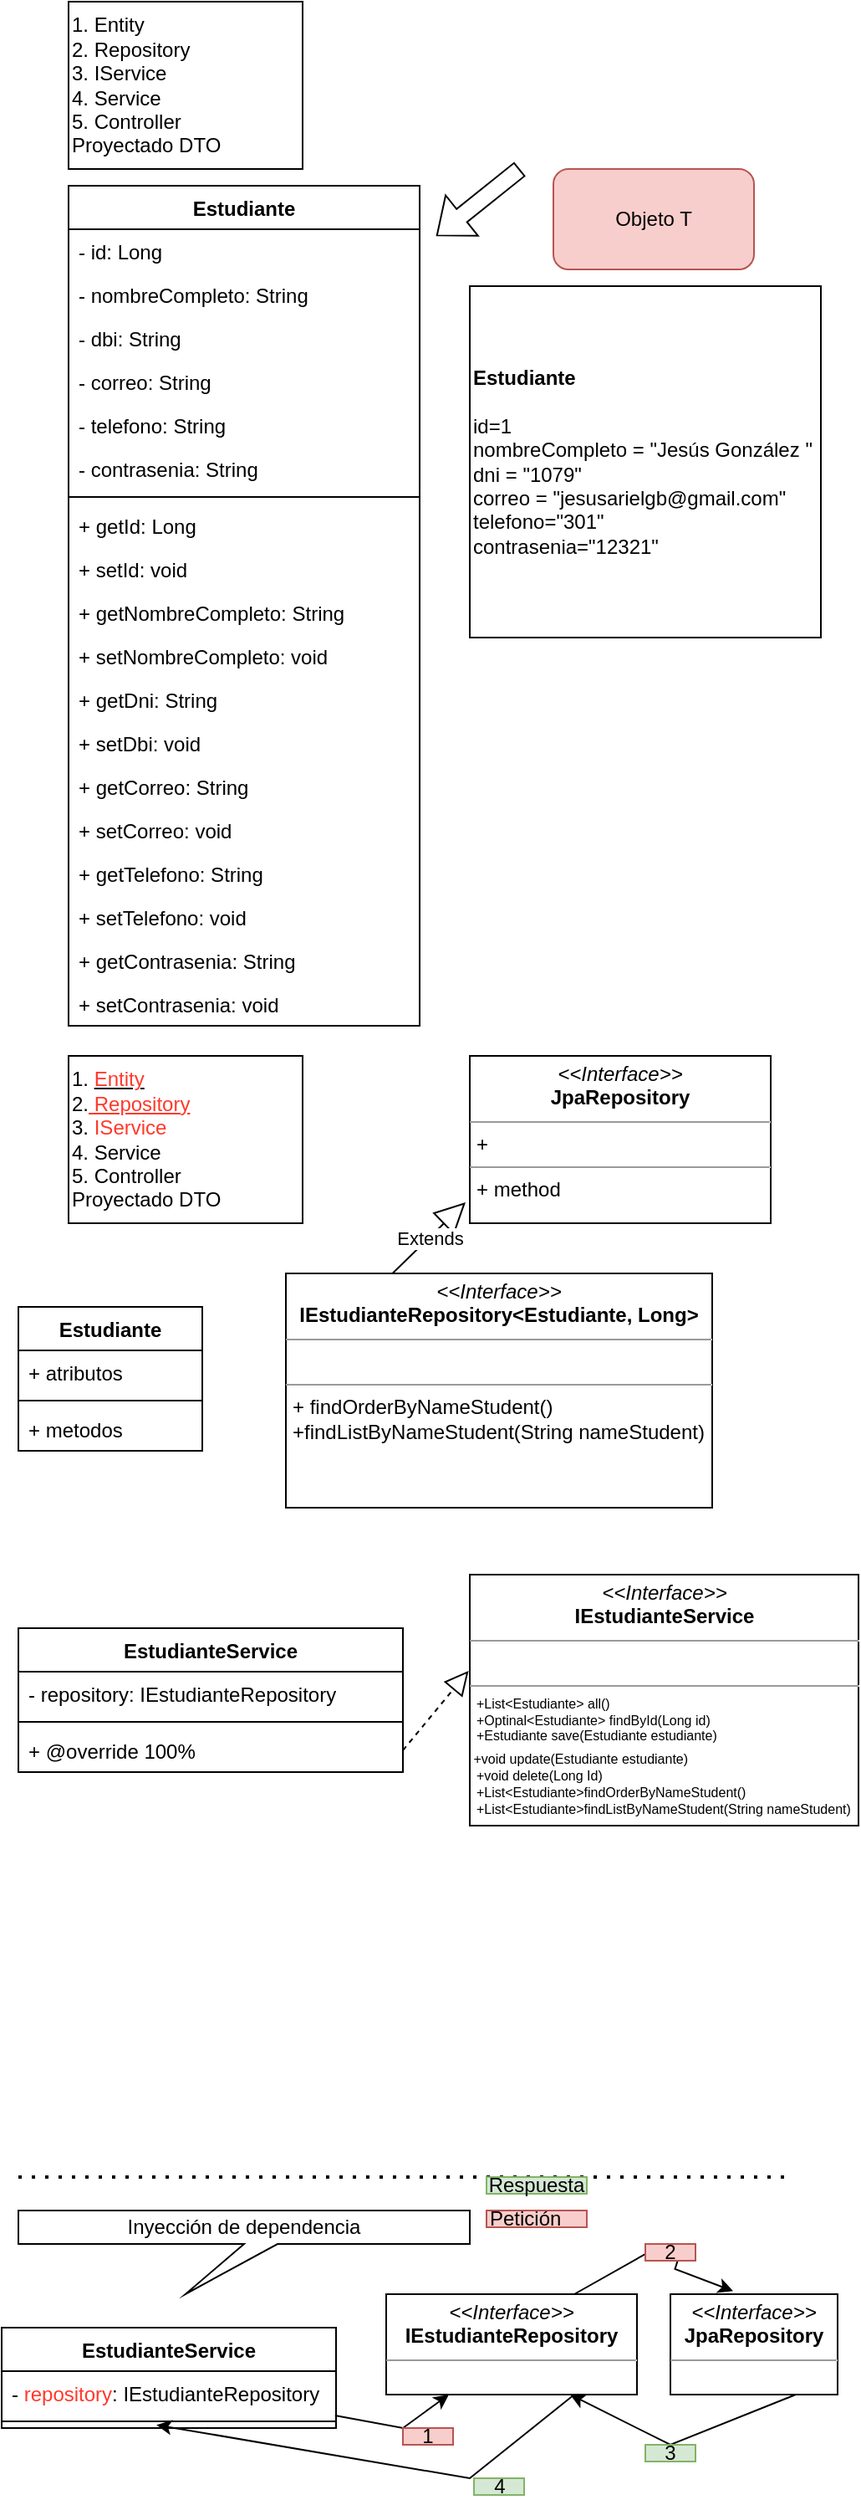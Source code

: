 <mxfile version="21.6.5" type="gitlab">
  <diagram name="Page-1" id="ORN6e6vsE7L94IjtK2jf">
    <mxGraphModel dx="550" dy="305" grid="1" gridSize="10" guides="1" tooltips="1" connect="1" arrows="1" fold="1" page="1" pageScale="1" pageWidth="850" pageHeight="1100" math="0" shadow="0">
      <root>
        <mxCell id="0" />
        <mxCell id="1" parent="0" />
        <mxCell id="o27bqFpd2RSwz15tWxcX-1" value="1. Entity&lt;br&gt;2. Repository&lt;br&gt;3. IService&lt;br&gt;4. Service&lt;br&gt;5. Controller&lt;br&gt;Proyectado DTO" style="rounded=0;whiteSpace=wrap;html=1;align=left;" vertex="1" parent="1">
          <mxGeometry x="50" y="20" width="140" height="100" as="geometry" />
        </mxCell>
        <mxCell id="o27bqFpd2RSwz15tWxcX-3" value="Estudiante" style="swimlane;fontStyle=1;align=center;verticalAlign=top;childLayout=stackLayout;horizontal=1;startSize=26;horizontalStack=0;resizeParent=1;resizeParentMax=0;resizeLast=0;collapsible=1;marginBottom=0;whiteSpace=wrap;html=1;" vertex="1" parent="1">
          <mxGeometry x="50" y="130" width="210" height="502" as="geometry" />
        </mxCell>
        <mxCell id="o27bqFpd2RSwz15tWxcX-4" value="- id: Long" style="text;strokeColor=none;fillColor=none;align=left;verticalAlign=top;spacingLeft=4;spacingRight=4;overflow=hidden;rotatable=0;points=[[0,0.5],[1,0.5]];portConstraint=eastwest;whiteSpace=wrap;html=1;" vertex="1" parent="o27bqFpd2RSwz15tWxcX-3">
          <mxGeometry y="26" width="210" height="26" as="geometry" />
        </mxCell>
        <mxCell id="o27bqFpd2RSwz15tWxcX-11" value="- nombreCompleto: String" style="text;strokeColor=none;fillColor=none;align=left;verticalAlign=top;spacingLeft=4;spacingRight=4;overflow=hidden;rotatable=0;points=[[0,0.5],[1,0.5]];portConstraint=eastwest;whiteSpace=wrap;html=1;" vertex="1" parent="o27bqFpd2RSwz15tWxcX-3">
          <mxGeometry y="52" width="210" height="26" as="geometry" />
        </mxCell>
        <mxCell id="o27bqFpd2RSwz15tWxcX-12" value="- dbi: String" style="text;strokeColor=none;fillColor=none;align=left;verticalAlign=top;spacingLeft=4;spacingRight=4;overflow=hidden;rotatable=0;points=[[0,0.5],[1,0.5]];portConstraint=eastwest;whiteSpace=wrap;html=1;" vertex="1" parent="o27bqFpd2RSwz15tWxcX-3">
          <mxGeometry y="78" width="210" height="26" as="geometry" />
        </mxCell>
        <mxCell id="o27bqFpd2RSwz15tWxcX-13" value="- correo: String" style="text;strokeColor=none;fillColor=none;align=left;verticalAlign=top;spacingLeft=4;spacingRight=4;overflow=hidden;rotatable=0;points=[[0,0.5],[1,0.5]];portConstraint=eastwest;whiteSpace=wrap;html=1;" vertex="1" parent="o27bqFpd2RSwz15tWxcX-3">
          <mxGeometry y="104" width="210" height="26" as="geometry" />
        </mxCell>
        <mxCell id="o27bqFpd2RSwz15tWxcX-14" value="- telefono: String" style="text;strokeColor=none;fillColor=none;align=left;verticalAlign=top;spacingLeft=4;spacingRight=4;overflow=hidden;rotatable=0;points=[[0,0.5],[1,0.5]];portConstraint=eastwest;whiteSpace=wrap;html=1;" vertex="1" parent="o27bqFpd2RSwz15tWxcX-3">
          <mxGeometry y="130" width="210" height="26" as="geometry" />
        </mxCell>
        <mxCell id="o27bqFpd2RSwz15tWxcX-15" value="- contrasenia: String" style="text;strokeColor=none;fillColor=none;align=left;verticalAlign=top;spacingLeft=4;spacingRight=4;overflow=hidden;rotatable=0;points=[[0,0.5],[1,0.5]];portConstraint=eastwest;whiteSpace=wrap;html=1;" vertex="1" parent="o27bqFpd2RSwz15tWxcX-3">
          <mxGeometry y="156" width="210" height="26" as="geometry" />
        </mxCell>
        <mxCell id="o27bqFpd2RSwz15tWxcX-5" value="" style="line;strokeWidth=1;fillColor=none;align=left;verticalAlign=middle;spacingTop=-1;spacingLeft=3;spacingRight=3;rotatable=0;labelPosition=right;points=[];portConstraint=eastwest;strokeColor=inherit;" vertex="1" parent="o27bqFpd2RSwz15tWxcX-3">
          <mxGeometry y="182" width="210" height="8" as="geometry" />
        </mxCell>
        <mxCell id="o27bqFpd2RSwz15tWxcX-6" value="+ getId: Long" style="text;strokeColor=none;fillColor=none;align=left;verticalAlign=top;spacingLeft=4;spacingRight=4;overflow=hidden;rotatable=0;points=[[0,0.5],[1,0.5]];portConstraint=eastwest;whiteSpace=wrap;html=1;" vertex="1" parent="o27bqFpd2RSwz15tWxcX-3">
          <mxGeometry y="190" width="210" height="26" as="geometry" />
        </mxCell>
        <mxCell id="o27bqFpd2RSwz15tWxcX-16" value="+ setId: void" style="text;strokeColor=none;fillColor=none;align=left;verticalAlign=top;spacingLeft=4;spacingRight=4;overflow=hidden;rotatable=0;points=[[0,0.5],[1,0.5]];portConstraint=eastwest;whiteSpace=wrap;html=1;" vertex="1" parent="o27bqFpd2RSwz15tWxcX-3">
          <mxGeometry y="216" width="210" height="26" as="geometry" />
        </mxCell>
        <mxCell id="o27bqFpd2RSwz15tWxcX-17" value="+ getNombreCompleto: String" style="text;strokeColor=none;fillColor=none;align=left;verticalAlign=top;spacingLeft=4;spacingRight=4;overflow=hidden;rotatable=0;points=[[0,0.5],[1,0.5]];portConstraint=eastwest;whiteSpace=wrap;html=1;" vertex="1" parent="o27bqFpd2RSwz15tWxcX-3">
          <mxGeometry y="242" width="210" height="26" as="geometry" />
        </mxCell>
        <mxCell id="o27bqFpd2RSwz15tWxcX-18" value="+ setNombreCompleto: void" style="text;strokeColor=none;fillColor=none;align=left;verticalAlign=top;spacingLeft=4;spacingRight=4;overflow=hidden;rotatable=0;points=[[0,0.5],[1,0.5]];portConstraint=eastwest;whiteSpace=wrap;html=1;" vertex="1" parent="o27bqFpd2RSwz15tWxcX-3">
          <mxGeometry y="268" width="210" height="26" as="geometry" />
        </mxCell>
        <mxCell id="o27bqFpd2RSwz15tWxcX-19" value="+ getDni: String" style="text;strokeColor=none;fillColor=none;align=left;verticalAlign=top;spacingLeft=4;spacingRight=4;overflow=hidden;rotatable=0;points=[[0,0.5],[1,0.5]];portConstraint=eastwest;whiteSpace=wrap;html=1;" vertex="1" parent="o27bqFpd2RSwz15tWxcX-3">
          <mxGeometry y="294" width="210" height="26" as="geometry" />
        </mxCell>
        <mxCell id="o27bqFpd2RSwz15tWxcX-20" value="+ setDbi: void" style="text;strokeColor=none;fillColor=none;align=left;verticalAlign=top;spacingLeft=4;spacingRight=4;overflow=hidden;rotatable=0;points=[[0,0.5],[1,0.5]];portConstraint=eastwest;whiteSpace=wrap;html=1;" vertex="1" parent="o27bqFpd2RSwz15tWxcX-3">
          <mxGeometry y="320" width="210" height="26" as="geometry" />
        </mxCell>
        <mxCell id="o27bqFpd2RSwz15tWxcX-21" value="+ getCorreo: String" style="text;strokeColor=none;fillColor=none;align=left;verticalAlign=top;spacingLeft=4;spacingRight=4;overflow=hidden;rotatable=0;points=[[0,0.5],[1,0.5]];portConstraint=eastwest;whiteSpace=wrap;html=1;" vertex="1" parent="o27bqFpd2RSwz15tWxcX-3">
          <mxGeometry y="346" width="210" height="26" as="geometry" />
        </mxCell>
        <mxCell id="o27bqFpd2RSwz15tWxcX-22" value="+ setCorreo: void" style="text;strokeColor=none;fillColor=none;align=left;verticalAlign=top;spacingLeft=4;spacingRight=4;overflow=hidden;rotatable=0;points=[[0,0.5],[1,0.5]];portConstraint=eastwest;whiteSpace=wrap;html=1;" vertex="1" parent="o27bqFpd2RSwz15tWxcX-3">
          <mxGeometry y="372" width="210" height="26" as="geometry" />
        </mxCell>
        <mxCell id="o27bqFpd2RSwz15tWxcX-23" value="+ getTelefono: String" style="text;strokeColor=none;fillColor=none;align=left;verticalAlign=top;spacingLeft=4;spacingRight=4;overflow=hidden;rotatable=0;points=[[0,0.5],[1,0.5]];portConstraint=eastwest;whiteSpace=wrap;html=1;" vertex="1" parent="o27bqFpd2RSwz15tWxcX-3">
          <mxGeometry y="398" width="210" height="26" as="geometry" />
        </mxCell>
        <mxCell id="o27bqFpd2RSwz15tWxcX-24" value="+ setTelefono: void" style="text;strokeColor=none;fillColor=none;align=left;verticalAlign=top;spacingLeft=4;spacingRight=4;overflow=hidden;rotatable=0;points=[[0,0.5],[1,0.5]];portConstraint=eastwest;whiteSpace=wrap;html=1;" vertex="1" parent="o27bqFpd2RSwz15tWxcX-3">
          <mxGeometry y="424" width="210" height="26" as="geometry" />
        </mxCell>
        <mxCell id="o27bqFpd2RSwz15tWxcX-25" value="+ getContrasenia: String" style="text;strokeColor=none;fillColor=none;align=left;verticalAlign=top;spacingLeft=4;spacingRight=4;overflow=hidden;rotatable=0;points=[[0,0.5],[1,0.5]];portConstraint=eastwest;whiteSpace=wrap;html=1;" vertex="1" parent="o27bqFpd2RSwz15tWxcX-3">
          <mxGeometry y="450" width="210" height="26" as="geometry" />
        </mxCell>
        <mxCell id="o27bqFpd2RSwz15tWxcX-26" value="+ setContrasenia: void" style="text;strokeColor=none;fillColor=none;align=left;verticalAlign=top;spacingLeft=4;spacingRight=4;overflow=hidden;rotatable=0;points=[[0,0.5],[1,0.5]];portConstraint=eastwest;whiteSpace=wrap;html=1;" vertex="1" parent="o27bqFpd2RSwz15tWxcX-3">
          <mxGeometry y="476" width="210" height="26" as="geometry" />
        </mxCell>
        <mxCell id="o27bqFpd2RSwz15tWxcX-27" value="" style="shape=flexArrow;endArrow=classic;html=1;rounded=0;" edge="1" parent="1">
          <mxGeometry width="50" height="50" relative="1" as="geometry">
            <mxPoint x="320" y="120" as="sourcePoint" />
            <mxPoint x="270" y="160" as="targetPoint" />
          </mxGeometry>
        </mxCell>
        <mxCell id="o27bqFpd2RSwz15tWxcX-28" value="Objeto T" style="rounded=1;whiteSpace=wrap;html=1;fillColor=#f8cecc;strokeColor=#b85450;" vertex="1" parent="1">
          <mxGeometry x="340" y="120" width="120" height="60" as="geometry" />
        </mxCell>
        <mxCell id="o27bqFpd2RSwz15tWxcX-29" value="&lt;b&gt;Estudiante&lt;br&gt;&lt;/b&gt;&lt;br&gt;id=1&lt;br&gt;nombreCompleto = &quot;Jesús González &quot;&lt;br&gt;dni = &quot;1079&quot;&lt;br&gt;correo = &quot;jesusarielgb@gmail.com&quot;&lt;br&gt;telefono=&quot;301&quot;&lt;br&gt;contrasenia=&quot;12321&quot;" style="whiteSpace=wrap;html=1;aspect=fixed;align=left;" vertex="1" parent="1">
          <mxGeometry x="290" y="190" width="210" height="210" as="geometry" />
        </mxCell>
        <mxCell id="o27bqFpd2RSwz15tWxcX-32" value="1. &lt;u&gt;&lt;font color=&quot;#ff392b&quot;&gt;Entity&lt;/font&gt;&lt;/u&gt;&lt;br&gt;2.&lt;font color=&quot;#ff392b&quot;&gt;&lt;u&gt; Repository&lt;/u&gt;&lt;/font&gt;&lt;br&gt;3.&lt;font color=&quot;#ff392b&quot;&gt; IService&lt;/font&gt;&lt;br&gt;4. Service&lt;br&gt;5. Controller&lt;br&gt;Proyectado DTO" style="rounded=0;whiteSpace=wrap;html=1;align=left;" vertex="1" parent="1">
          <mxGeometry x="50" y="650" width="140" height="100" as="geometry" />
        </mxCell>
        <mxCell id="o27bqFpd2RSwz15tWxcX-36" value="&lt;p style=&quot;margin:0px;margin-top:4px;text-align:center;&quot;&gt;&lt;i&gt;&amp;lt;&amp;lt;Interface&amp;gt;&amp;gt;&lt;/i&gt;&lt;br&gt;&lt;b&gt;IEstudianteRepository&amp;lt;Estudiante, Long&amp;gt;&lt;/b&gt;&lt;/p&gt;&lt;hr size=&quot;1&quot;&gt;&lt;p style=&quot;margin:0px;margin-left:4px;&quot;&gt;&lt;br&gt;&lt;/p&gt;&lt;hr size=&quot;1&quot;&gt;&lt;p style=&quot;margin:0px;margin-left:4px;&quot;&gt;+&amp;nbsp;findOrderByNameStudent()&lt;/p&gt;&lt;p style=&quot;margin:0px;margin-left:4px;&quot;&gt;+findListByNameStudent(String&amp;nbsp;nameStudent&lt;span style=&quot;background-color: initial;&quot;&gt;)&lt;/span&gt;&lt;/p&gt;" style="verticalAlign=top;align=left;overflow=fill;fontSize=12;fontFamily=Helvetica;html=1;whiteSpace=wrap;" vertex="1" parent="1">
          <mxGeometry x="180" y="780" width="255" height="140" as="geometry" />
        </mxCell>
        <mxCell id="o27bqFpd2RSwz15tWxcX-42" value="Estudiante" style="swimlane;fontStyle=1;align=center;verticalAlign=top;childLayout=stackLayout;horizontal=1;startSize=26;horizontalStack=0;resizeParent=1;resizeParentMax=0;resizeLast=0;collapsible=1;marginBottom=0;whiteSpace=wrap;html=1;" vertex="1" parent="1">
          <mxGeometry x="20" y="800" width="110" height="86" as="geometry" />
        </mxCell>
        <mxCell id="o27bqFpd2RSwz15tWxcX-43" value="+ atributos" style="text;strokeColor=none;fillColor=none;align=left;verticalAlign=top;spacingLeft=4;spacingRight=4;overflow=hidden;rotatable=0;points=[[0,0.5],[1,0.5]];portConstraint=eastwest;whiteSpace=wrap;html=1;" vertex="1" parent="o27bqFpd2RSwz15tWxcX-42">
          <mxGeometry y="26" width="110" height="26" as="geometry" />
        </mxCell>
        <mxCell id="o27bqFpd2RSwz15tWxcX-44" value="" style="line;strokeWidth=1;fillColor=none;align=left;verticalAlign=middle;spacingTop=-1;spacingLeft=3;spacingRight=3;rotatable=0;labelPosition=right;points=[];portConstraint=eastwest;strokeColor=inherit;" vertex="1" parent="o27bqFpd2RSwz15tWxcX-42">
          <mxGeometry y="52" width="110" height="8" as="geometry" />
        </mxCell>
        <mxCell id="o27bqFpd2RSwz15tWxcX-45" value="+ metodos" style="text;strokeColor=none;fillColor=none;align=left;verticalAlign=top;spacingLeft=4;spacingRight=4;overflow=hidden;rotatable=0;points=[[0,0.5],[1,0.5]];portConstraint=eastwest;whiteSpace=wrap;html=1;" vertex="1" parent="o27bqFpd2RSwz15tWxcX-42">
          <mxGeometry y="60" width="110" height="26" as="geometry" />
        </mxCell>
        <mxCell id="o27bqFpd2RSwz15tWxcX-46" value="&lt;p style=&quot;margin:0px;margin-top:4px;text-align:center;&quot;&gt;&lt;i&gt;&amp;lt;&amp;lt;Interface&amp;gt;&amp;gt;&lt;/i&gt;&lt;br&gt;&lt;b&gt;JpaRepository&lt;/b&gt;&lt;/p&gt;&lt;hr size=&quot;1&quot;&gt;&lt;p style=&quot;margin:0px;margin-left:4px;&quot;&gt;+&amp;nbsp;&lt;br&gt;&lt;/p&gt;&lt;hr size=&quot;1&quot;&gt;&lt;p style=&quot;margin:0px;margin-left:4px;&quot;&gt;+ method&lt;br&gt;&lt;/p&gt;" style="verticalAlign=top;align=left;overflow=fill;fontSize=12;fontFamily=Helvetica;html=1;whiteSpace=wrap;" vertex="1" parent="1">
          <mxGeometry x="290" y="650" width="180" height="100" as="geometry" />
        </mxCell>
        <mxCell id="o27bqFpd2RSwz15tWxcX-47" value="Extends" style="endArrow=block;endSize=16;endFill=0;html=1;rounded=0;entryX=-0.014;entryY=0.875;entryDx=0;entryDy=0;entryPerimeter=0;exitX=0.25;exitY=0;exitDx=0;exitDy=0;" edge="1" parent="1" source="o27bqFpd2RSwz15tWxcX-36" target="o27bqFpd2RSwz15tWxcX-46">
          <mxGeometry width="160" relative="1" as="geometry">
            <mxPoint x="150" y="790" as="sourcePoint" />
            <mxPoint x="310" y="790" as="targetPoint" />
          </mxGeometry>
        </mxCell>
        <mxCell id="o27bqFpd2RSwz15tWxcX-48" value="&lt;p style=&quot;margin:0px;margin-top:4px;text-align:center;&quot;&gt;&lt;i&gt;&amp;lt;&amp;lt;Interface&amp;gt;&amp;gt;&lt;/i&gt;&lt;br&gt;&lt;b&gt;IEstudianteService&lt;/b&gt;&lt;/p&gt;&lt;hr size=&quot;1&quot;&gt;&lt;p style=&quot;margin:0px;margin-left:4px;&quot;&gt;&lt;br&gt;&lt;/p&gt;&lt;hr size=&quot;1&quot;&gt;&lt;p style=&quot;margin: 0px 0px 0px 4px; font-size: 8px;&quot;&gt;&lt;font style=&quot;font-size: 8px;&quot;&gt;+List&amp;lt;Estudiante&amp;gt; all()&amp;nbsp;&lt;/font&gt;&lt;/p&gt;&lt;p style=&quot;margin: 0px 0px 0px 4px; font-size: 8px;&quot;&gt;&lt;font style=&quot;font-size: 8px;&quot;&gt;+Optinal&amp;lt;Estudiante&amp;gt; findById(Long id)&lt;/font&gt;&lt;/p&gt;&lt;p style=&quot;margin: 0px 0px 0px 4px; font-size: 8px;&quot;&gt;&lt;font style=&quot;font-size: 8px;&quot;&gt;+Estudiante save(Estudiante estudiante)&lt;/font&gt;&lt;/p&gt;&lt;font style=&quot;font-size: 8px;&quot;&gt;&amp;nbsp;+void update(Estudiante estudiante)&lt;br&gt;&lt;/font&gt;&lt;p style=&quot;margin: 0px 0px 0px 4px; font-size: 8px;&quot;&gt;&lt;font style=&quot;font-size: 8px;&quot;&gt;+void delete(Long Id)&lt;br&gt;&lt;/font&gt;&lt;/p&gt;&lt;p style=&quot;margin: 0px 0px 0px 4px; font-size: 8px;&quot;&gt;&lt;font style=&quot;font-size: 8px;&quot;&gt;+List&amp;lt;Estudiante&amp;gt;findOrderByNameStudent()&lt;/font&gt;&lt;/p&gt;&lt;p style=&quot;margin: 0px 0px 0px 4px; font-size: 8px;&quot;&gt;&lt;font style=&quot;font-size: 8px;&quot;&gt;+List&amp;lt;Estudiante&amp;gt;findListByNameStudent(String&amp;nbsp;nameStudent&lt;span style=&quot;background-color: initial;&quot;&gt;)&lt;/span&gt;&lt;/font&gt;&lt;/p&gt;" style="verticalAlign=top;align=left;overflow=fill;fontSize=12;fontFamily=Helvetica;html=1;whiteSpace=wrap;" vertex="1" parent="1">
          <mxGeometry x="290" y="960" width="232.5" height="150" as="geometry" />
        </mxCell>
        <mxCell id="o27bqFpd2RSwz15tWxcX-49" value="EstudianteService" style="swimlane;fontStyle=1;align=center;verticalAlign=top;childLayout=stackLayout;horizontal=1;startSize=26;horizontalStack=0;resizeParent=1;resizeParentMax=0;resizeLast=0;collapsible=1;marginBottom=0;whiteSpace=wrap;html=1;" vertex="1" parent="1">
          <mxGeometry x="20" y="992" width="230" height="86" as="geometry" />
        </mxCell>
        <mxCell id="o27bqFpd2RSwz15tWxcX-50" value="- repository: IEstudianteRepository" style="text;strokeColor=none;fillColor=none;align=left;verticalAlign=top;spacingLeft=4;spacingRight=4;overflow=hidden;rotatable=0;points=[[0,0.5],[1,0.5]];portConstraint=eastwest;whiteSpace=wrap;html=1;" vertex="1" parent="o27bqFpd2RSwz15tWxcX-49">
          <mxGeometry y="26" width="230" height="26" as="geometry" />
        </mxCell>
        <mxCell id="o27bqFpd2RSwz15tWxcX-51" value="" style="line;strokeWidth=1;fillColor=none;align=left;verticalAlign=middle;spacingTop=-1;spacingLeft=3;spacingRight=3;rotatable=0;labelPosition=right;points=[];portConstraint=eastwest;strokeColor=inherit;" vertex="1" parent="o27bqFpd2RSwz15tWxcX-49">
          <mxGeometry y="52" width="230" height="8" as="geometry" />
        </mxCell>
        <mxCell id="o27bqFpd2RSwz15tWxcX-52" value="+ @override 100%" style="text;strokeColor=none;fillColor=none;align=left;verticalAlign=top;spacingLeft=4;spacingRight=4;overflow=hidden;rotatable=0;points=[[0,0.5],[1,0.5]];portConstraint=eastwest;whiteSpace=wrap;html=1;" vertex="1" parent="o27bqFpd2RSwz15tWxcX-49">
          <mxGeometry y="60" width="230" height="26" as="geometry" />
        </mxCell>
        <mxCell id="o27bqFpd2RSwz15tWxcX-54" value="" style="endArrow=none;dashed=1;html=1;dashPattern=1 3;strokeWidth=2;rounded=0;" edge="1" parent="1">
          <mxGeometry width="50" height="50" relative="1" as="geometry">
            <mxPoint x="20" y="1320" as="sourcePoint" />
            <mxPoint x="480" y="1320" as="targetPoint" />
          </mxGeometry>
        </mxCell>
        <mxCell id="o27bqFpd2RSwz15tWxcX-56" value="Inyección de dependencia" style="shape=callout;whiteSpace=wrap;html=1;perimeter=calloutPerimeter;position2=0.37;" vertex="1" parent="1">
          <mxGeometry x="20" y="1340" width="270" height="50" as="geometry" />
        </mxCell>
        <mxCell id="o27bqFpd2RSwz15tWxcX-61" value="" style="endArrow=block;dashed=1;endFill=0;endSize=12;html=1;rounded=0;exitX=1;exitY=0.5;exitDx=0;exitDy=0;entryX=-0.003;entryY=0.383;entryDx=0;entryDy=0;entryPerimeter=0;" edge="1" parent="1" source="o27bqFpd2RSwz15tWxcX-52" target="o27bqFpd2RSwz15tWxcX-48">
          <mxGeometry width="160" relative="1" as="geometry">
            <mxPoint x="180" y="1010" as="sourcePoint" />
            <mxPoint x="340" y="1010" as="targetPoint" />
          </mxGeometry>
        </mxCell>
        <mxCell id="o27bqFpd2RSwz15tWxcX-62" value="&lt;p style=&quot;margin:0px;margin-top:4px;text-align:center;&quot;&gt;&lt;i&gt;&amp;lt;&amp;lt;Interface&amp;gt;&amp;gt;&lt;/i&gt;&lt;br&gt;&lt;b&gt;JpaRepository&lt;/b&gt;&lt;/p&gt;&lt;hr size=&quot;1&quot;&gt;&lt;p style=&quot;margin:0px;margin-left:4px;&quot;&gt;&lt;br&gt;&lt;/p&gt;" style="verticalAlign=top;align=left;overflow=fill;fontSize=12;fontFamily=Helvetica;html=1;whiteSpace=wrap;" vertex="1" parent="1">
          <mxGeometry x="410" y="1390" width="100" height="60" as="geometry" />
        </mxCell>
        <mxCell id="o27bqFpd2RSwz15tWxcX-63" value="&lt;p style=&quot;margin:0px;margin-top:4px;text-align:center;&quot;&gt;&lt;i&gt;&amp;lt;&amp;lt;Interface&amp;gt;&amp;gt;&lt;/i&gt;&lt;br&gt;&lt;b&gt;IEstudianteRepository&lt;/b&gt;&lt;/p&gt;&lt;hr size=&quot;1&quot;&gt;&lt;p style=&quot;margin:0px;margin-left:4px;&quot;&gt;&lt;br&gt;&lt;/p&gt;" style="verticalAlign=top;align=left;overflow=fill;fontSize=12;fontFamily=Helvetica;html=1;whiteSpace=wrap;" vertex="1" parent="1">
          <mxGeometry x="240" y="1390" width="150" height="60" as="geometry" />
        </mxCell>
        <mxCell id="o27bqFpd2RSwz15tWxcX-64" value="EstudianteService" style="swimlane;fontStyle=1;align=center;verticalAlign=top;childLayout=stackLayout;horizontal=1;startSize=26;horizontalStack=0;resizeParent=1;resizeParentMax=0;resizeLast=0;collapsible=1;marginBottom=0;whiteSpace=wrap;html=1;" vertex="1" parent="1">
          <mxGeometry x="10" y="1410" width="200" height="60" as="geometry" />
        </mxCell>
        <mxCell id="o27bqFpd2RSwz15tWxcX-65" value="- &lt;font color=&quot;#ff392b&quot;&gt;repository&lt;/font&gt;: IEstudianteRepository" style="text;strokeColor=none;fillColor=none;align=left;verticalAlign=top;spacingLeft=4;spacingRight=4;overflow=hidden;rotatable=0;points=[[0,0.5],[1,0.5]];portConstraint=eastwest;whiteSpace=wrap;html=1;" vertex="1" parent="o27bqFpd2RSwz15tWxcX-64">
          <mxGeometry y="26" width="200" height="26" as="geometry" />
        </mxCell>
        <mxCell id="o27bqFpd2RSwz15tWxcX-66" value="" style="line;strokeWidth=1;fillColor=none;align=left;verticalAlign=middle;spacingTop=-1;spacingLeft=3;spacingRight=3;rotatable=0;labelPosition=right;points=[];portConstraint=eastwest;strokeColor=inherit;" vertex="1" parent="o27bqFpd2RSwz15tWxcX-64">
          <mxGeometry y="52" width="200" height="8" as="geometry" />
        </mxCell>
        <mxCell id="o27bqFpd2RSwz15tWxcX-68" value="" style="endArrow=classic;html=1;rounded=0;exitX=0.997;exitY=1.019;exitDx=0;exitDy=0;exitPerimeter=0;entryX=0.25;entryY=1;entryDx=0;entryDy=0;" edge="1" parent="1" source="o27bqFpd2RSwz15tWxcX-65" target="o27bqFpd2RSwz15tWxcX-63">
          <mxGeometry width="50" height="50" relative="1" as="geometry">
            <mxPoint x="230" y="1450" as="sourcePoint" />
            <mxPoint x="280" y="1400" as="targetPoint" />
            <Array as="points">
              <mxPoint x="250" y="1470" />
            </Array>
          </mxGeometry>
        </mxCell>
        <mxCell id="o27bqFpd2RSwz15tWxcX-69" value="" style="endArrow=classic;html=1;rounded=0;exitX=0.75;exitY=0;exitDx=0;exitDy=0;entryX=0.375;entryY=-0.031;entryDx=0;entryDy=0;entryPerimeter=0;" edge="1" parent="1" source="o27bqFpd2RSwz15tWxcX-71" target="o27bqFpd2RSwz15tWxcX-62">
          <mxGeometry width="50" height="50" relative="1" as="geometry">
            <mxPoint x="371.75" y="1367" as="sourcePoint" />
            <mxPoint x="440.75" y="1355" as="targetPoint" />
            <Array as="points">
              <mxPoint x="412.75" y="1375" />
            </Array>
          </mxGeometry>
        </mxCell>
        <mxCell id="o27bqFpd2RSwz15tWxcX-70" value="" style="endArrow=classic;html=1;rounded=0;exitX=0.75;exitY=1;exitDx=0;exitDy=0;entryX=0.463;entryY=0.766;entryDx=0;entryDy=0;entryPerimeter=0;" edge="1" parent="1" source="o27bqFpd2RSwz15tWxcX-63" target="o27bqFpd2RSwz15tWxcX-66">
          <mxGeometry width="50" height="50" relative="1" as="geometry">
            <mxPoint x="340" y="1492" as="sourcePoint" />
            <mxPoint x="409" y="1480" as="targetPoint" />
            <Array as="points">
              <mxPoint x="290" y="1500" />
            </Array>
          </mxGeometry>
        </mxCell>
        <mxCell id="o27bqFpd2RSwz15tWxcX-73" value="" style="endArrow=classic;html=1;rounded=0;exitX=0.75;exitY=0;exitDx=0;exitDy=0;entryX=0.375;entryY=-0.031;entryDx=0;entryDy=0;entryPerimeter=0;" edge="1" parent="1" source="o27bqFpd2RSwz15tWxcX-63" target="o27bqFpd2RSwz15tWxcX-71">
          <mxGeometry width="50" height="50" relative="1" as="geometry">
            <mxPoint x="353" y="1390" as="sourcePoint" />
            <mxPoint x="448" y="1388" as="targetPoint" />
            <Array as="points" />
          </mxGeometry>
        </mxCell>
        <mxCell id="o27bqFpd2RSwz15tWxcX-71" value="2" style="text;html=1;strokeColor=#b85450;fillColor=#f8cecc;align=center;verticalAlign=middle;whiteSpace=wrap;rounded=0;" vertex="1" parent="1">
          <mxGeometry x="395" y="1360" width="30" height="10" as="geometry" />
        </mxCell>
        <mxCell id="o27bqFpd2RSwz15tWxcX-74" value="1" style="text;html=1;strokeColor=#b85450;fillColor=#f8cecc;align=center;verticalAlign=middle;whiteSpace=wrap;rounded=0;" vertex="1" parent="1">
          <mxGeometry x="250" y="1470" width="30" height="10" as="geometry" />
        </mxCell>
        <mxCell id="o27bqFpd2RSwz15tWxcX-75" value="4" style="text;html=1;strokeColor=#82b366;fillColor=#d5e8d4;align=center;verticalAlign=middle;whiteSpace=wrap;rounded=0;" vertex="1" parent="1">
          <mxGeometry x="292.5" y="1500" width="30" height="10" as="geometry" />
        </mxCell>
        <mxCell id="o27bqFpd2RSwz15tWxcX-76" value="" style="endArrow=classic;html=1;rounded=0;exitX=0.75;exitY=1;exitDx=0;exitDy=0;" edge="1" parent="1" source="o27bqFpd2RSwz15tWxcX-62">
          <mxGeometry width="50" height="50" relative="1" as="geometry">
            <mxPoint x="480" y="1500" as="sourcePoint" />
            <mxPoint x="350" y="1450" as="targetPoint" />
            <Array as="points">
              <mxPoint x="410" y="1480" />
            </Array>
          </mxGeometry>
        </mxCell>
        <mxCell id="o27bqFpd2RSwz15tWxcX-77" value="3" style="text;html=1;strokeColor=#82b366;fillColor=#d5e8d4;align=center;verticalAlign=middle;whiteSpace=wrap;rounded=0;" vertex="1" parent="1">
          <mxGeometry x="395" y="1480" width="30" height="10" as="geometry" />
        </mxCell>
        <mxCell id="o27bqFpd2RSwz15tWxcX-78" value="Respuesta" style="text;html=1;strokeColor=#82b366;fillColor=#d5e8d4;align=center;verticalAlign=middle;whiteSpace=wrap;rounded=0;" vertex="1" parent="1">
          <mxGeometry x="300" y="1320" width="60" height="10" as="geometry" />
        </mxCell>
        <mxCell id="o27bqFpd2RSwz15tWxcX-83" value="Petición" style="text;html=1;strokeColor=#b85450;fillColor=#f8cecc;align=left;verticalAlign=middle;whiteSpace=wrap;rounded=0;" vertex="1" parent="1">
          <mxGeometry x="300" y="1340" width="60" height="10" as="geometry" />
        </mxCell>
      </root>
    </mxGraphModel>
  </diagram>
</mxfile>
